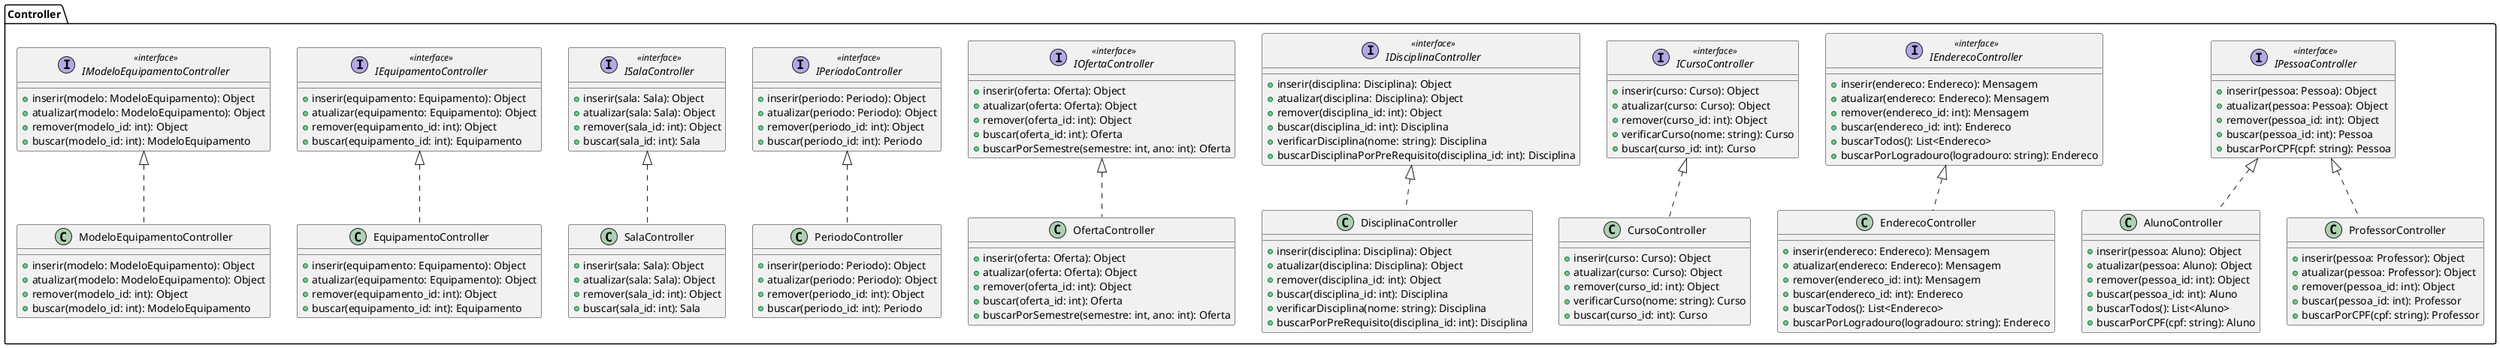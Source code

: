 @startuml trabalho_engenharia_controller

package "Controller" {
    interface IPessoaController << interface >>{
        + inserir(pessoa: Pessoa): Object
        + atualizar(pessoa: Pessoa): Object
        + remover(pessoa_id: int): Object
        + buscar(pessoa_id: int): Pessoa
        + buscarPorCPF(cpf: string): Pessoa
    }

    interface IEnderecoController << interface >>{
        + inserir(endereco: Endereco): Mensagem
        + atualizar(endereco: Endereco): Mensagem
        + remover(endereco_id: int): Mensagem
        + buscar(endereco_id: int): Endereco
        + buscarTodos(): List<Endereco>
        + buscarPorLogradouro(logradouro: string): Endereco
    }

    interface ICursoController << interface >>{
        + inserir(curso: Curso): Object
        + atualizar(curso: Curso): Object
        + remover(curso_id: int): Object
        + verificarCurso(nome: string): Curso
        + buscar(curso_id: int): Curso
    }

    interface IDisciplinaController << interface >>{
        + inserir(disciplina: Disciplina): Object
        + atualizar(disciplina: Disciplina): Object
        + remover(disciplina_id: int): Object
        + buscar(disciplina_id: int): Disciplina
        + verificarDisciplina(nome: string): Disciplina
        + buscarDisciplinaPorPreRequisito(disciplina_id: int): Disciplina
    }

    interface IOfertaController << interface >> {
        + inserir(oferta: Oferta): Object
        + atualizar(oferta: Oferta): Object
        + remover(oferta_id: int): Object
        + buscar(oferta_id: int): Oferta
        + buscarPorSemestre(semestre: int, ano: int): Oferta
    }

    interface IPeriodoController << interface >> {
        + inserir(periodo: Periodo): Object
        + atualizar(periodo: Periodo): Object
        + remover(periodo_id: int): Object
        + buscar(periodo_id: int): Periodo
    }

    interface ISalaController << interface >> {
        + inserir(sala: Sala): Object
        + atualizar(sala: Sala): Object
        + remover(sala_id: int): Object
        + buscar(sala_id: int): Sala
    }

    interface IEquipamentoController << interface >> {
        + inserir(equipamento: Equipamento): Object
        + atualizar(equipamento: Equipamento): Object
        + remover(equipamento_id: int): Object
        + buscar(equipamento_id: int): Equipamento
    }

    interface IModeloEquipamentoController << interface >> {
        + inserir(modelo: ModeloEquipamento): Object
        + atualizar(modelo: ModeloEquipamento): Object
        + remover(modelo_id: int): Object
        + buscar(modelo_id: int): ModeloEquipamento
    }

    class AlunoController implements IPessoaController {
        + inserir(pessoa: Aluno): Object
        + atualizar(pessoa: Aluno): Object
        + remover(pessoa_id: int): Object
        + buscar(pessoa_id: int): Aluno
        + buscarTodos(): List<Aluno>
        + buscarPorCPF(cpf: string): Aluno
    }

    class ProfessorController implements IPessoaController {
        + inserir(pessoa: Professor): Object
        + atualizar(pessoa: Professor): Object
        + remover(pessoa_id: int): Object
        + buscar(pessoa_id: int): Professor
        + buscarPorCPF(cpf: string): Professor
    }

    class EnderecoController implements IEnderecoController{
        + inserir(endereco: Endereco): Mensagem
        + atualizar(endereco: Endereco): Mensagem
        + remover(endereco_id: int): Mensagem
        + buscar(endereco_id: int): Endereco
        + buscarTodos(): List<Endereco>
        + buscarPorLogradouro(logradouro: string): Endereco
    }

    class CursoController implements ICursoController {
        + inserir(curso: Curso): Object
        + atualizar(curso: Curso): Object
        + remover(curso_id: int): Object
        + verificarCurso(nome: string): Curso
        + buscar(curso_id: int): Curso
    }

    class DisciplinaController implements IDisciplinaController {
        + inserir(disciplina: Disciplina): Object
        + atualizar(disciplina: Disciplina): Object
        + remover(disciplina_id: int): Object
        + buscar(disciplina_id: int): Disciplina
        + verificarDisciplina(nome: string): Disciplina
        + buscarPorPreRequisito(disciplina_id: int): Disciplina
    }

    class OfertaController implements IOfertaController {
        + inserir(oferta: Oferta): Object
        + atualizar(oferta: Oferta): Object
        + remover(oferta_id: int): Object
        + buscar(oferta_id: int): Oferta
        + buscarPorSemestre(semestre: int, ano: int): Oferta
    }

    class PeriodoController implements IPeriodoController {
        + inserir(periodo: Periodo): Object
        + atualizar(periodo: Periodo): Object
        + remover(periodo_id: int): Object
        + buscar(periodo_id: int): Periodo
    }

    class SalaController implements ISalaController {
        + inserir(sala: Sala): Object
        + atualizar(sala: Sala): Object
        + remover(sala_id: int): Object
        + buscar(sala_id: int): Sala
    }

    class EquipamentoController implements IEquipamentoController {
        + inserir(equipamento: Equipamento): Object
        + atualizar(equipamento: Equipamento): Object
        + remover(equipamento_id: int): Object
        + buscar(equipamento_id: int): Equipamento
    }

    class ModeloEquipamentoController implements IModeloEquipamentoController {
        + inserir(modelo: ModeloEquipamento): Object
        + atualizar(modelo: ModeloEquipamento): Object
        + remover(modelo_id: int): Object
        + buscar(modelo_id: int): ModeloEquipamento
    }
}